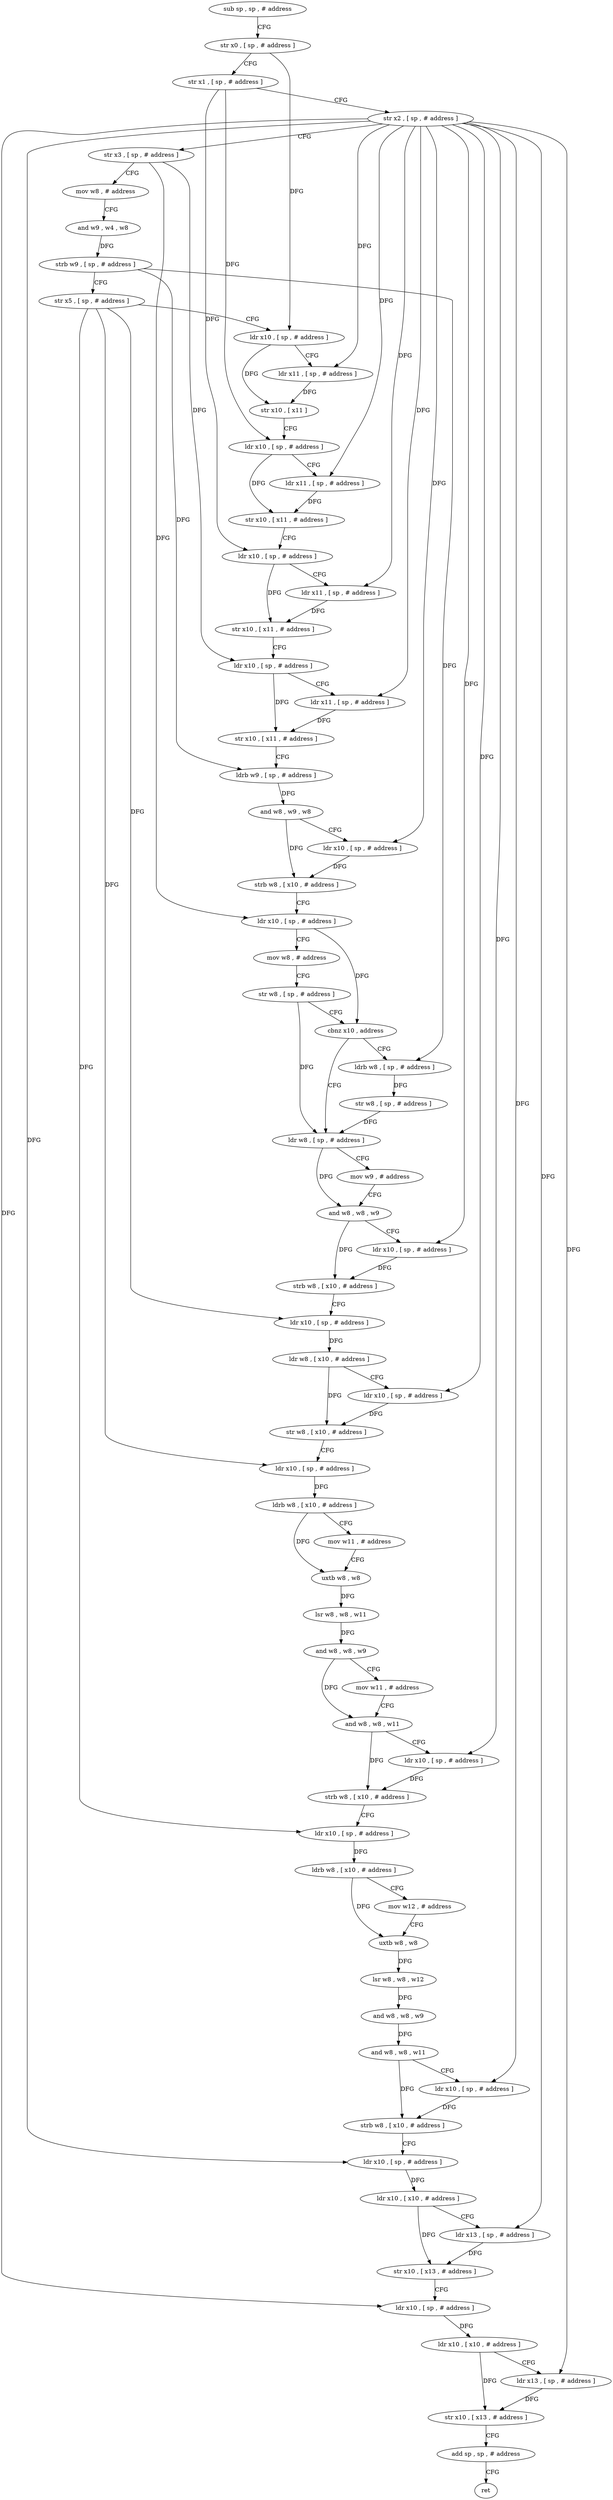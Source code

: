 digraph "func" {
"4241520" [label = "sub sp , sp , # address" ]
"4241524" [label = "str x0 , [ sp , # address ]" ]
"4241528" [label = "str x1 , [ sp , # address ]" ]
"4241532" [label = "str x2 , [ sp , # address ]" ]
"4241536" [label = "str x3 , [ sp , # address ]" ]
"4241540" [label = "mov w8 , # address" ]
"4241544" [label = "and w9 , w4 , w8" ]
"4241548" [label = "strb w9 , [ sp , # address ]" ]
"4241552" [label = "str x5 , [ sp , # address ]" ]
"4241556" [label = "ldr x10 , [ sp , # address ]" ]
"4241560" [label = "ldr x11 , [ sp , # address ]" ]
"4241564" [label = "str x10 , [ x11 ]" ]
"4241568" [label = "ldr x10 , [ sp , # address ]" ]
"4241572" [label = "ldr x11 , [ sp , # address ]" ]
"4241576" [label = "str x10 , [ x11 , # address ]" ]
"4241580" [label = "ldr x10 , [ sp , # address ]" ]
"4241584" [label = "ldr x11 , [ sp , # address ]" ]
"4241588" [label = "str x10 , [ x11 , # address ]" ]
"4241592" [label = "ldr x10 , [ sp , # address ]" ]
"4241596" [label = "ldr x11 , [ sp , # address ]" ]
"4241600" [label = "str x10 , [ x11 , # address ]" ]
"4241604" [label = "ldrb w9 , [ sp , # address ]" ]
"4241608" [label = "and w8 , w9 , w8" ]
"4241612" [label = "ldr x10 , [ sp , # address ]" ]
"4241616" [label = "strb w8 , [ x10 , # address ]" ]
"4241620" [label = "ldr x10 , [ sp , # address ]" ]
"4241624" [label = "mov w8 , # address" ]
"4241628" [label = "str w8 , [ sp , # address ]" ]
"4241632" [label = "cbnz x10 , address" ]
"4241644" [label = "ldr w8 , [ sp , # address ]" ]
"4241636" [label = "ldrb w8 , [ sp , # address ]" ]
"4241648" [label = "mov w9 , # address" ]
"4241652" [label = "and w8 , w8 , w9" ]
"4241656" [label = "ldr x10 , [ sp , # address ]" ]
"4241660" [label = "strb w8 , [ x10 , # address ]" ]
"4241664" [label = "ldr x10 , [ sp , # address ]" ]
"4241668" [label = "ldr w8 , [ x10 , # address ]" ]
"4241672" [label = "ldr x10 , [ sp , # address ]" ]
"4241676" [label = "str w8 , [ x10 , # address ]" ]
"4241680" [label = "ldr x10 , [ sp , # address ]" ]
"4241684" [label = "ldrb w8 , [ x10 , # address ]" ]
"4241688" [label = "mov w11 , # address" ]
"4241692" [label = "uxtb w8 , w8" ]
"4241696" [label = "lsr w8 , w8 , w11" ]
"4241700" [label = "and w8 , w8 , w9" ]
"4241704" [label = "mov w11 , # address" ]
"4241708" [label = "and w8 , w8 , w11" ]
"4241712" [label = "ldr x10 , [ sp , # address ]" ]
"4241716" [label = "strb w8 , [ x10 , # address ]" ]
"4241720" [label = "ldr x10 , [ sp , # address ]" ]
"4241724" [label = "ldrb w8 , [ x10 , # address ]" ]
"4241728" [label = "mov w12 , # address" ]
"4241732" [label = "uxtb w8 , w8" ]
"4241736" [label = "lsr w8 , w8 , w12" ]
"4241740" [label = "and w8 , w8 , w9" ]
"4241744" [label = "and w8 , w8 , w11" ]
"4241748" [label = "ldr x10 , [ sp , # address ]" ]
"4241752" [label = "strb w8 , [ x10 , # address ]" ]
"4241756" [label = "ldr x10 , [ sp , # address ]" ]
"4241760" [label = "ldr x10 , [ x10 , # address ]" ]
"4241764" [label = "ldr x13 , [ sp , # address ]" ]
"4241768" [label = "str x10 , [ x13 , # address ]" ]
"4241772" [label = "ldr x10 , [ sp , # address ]" ]
"4241776" [label = "ldr x10 , [ x10 , # address ]" ]
"4241780" [label = "ldr x13 , [ sp , # address ]" ]
"4241784" [label = "str x10 , [ x13 , # address ]" ]
"4241788" [label = "add sp , sp , # address" ]
"4241792" [label = "ret" ]
"4241640" [label = "str w8 , [ sp , # address ]" ]
"4241520" -> "4241524" [ label = "CFG" ]
"4241524" -> "4241528" [ label = "CFG" ]
"4241524" -> "4241556" [ label = "DFG" ]
"4241528" -> "4241532" [ label = "CFG" ]
"4241528" -> "4241568" [ label = "DFG" ]
"4241528" -> "4241580" [ label = "DFG" ]
"4241532" -> "4241536" [ label = "CFG" ]
"4241532" -> "4241560" [ label = "DFG" ]
"4241532" -> "4241572" [ label = "DFG" ]
"4241532" -> "4241584" [ label = "DFG" ]
"4241532" -> "4241596" [ label = "DFG" ]
"4241532" -> "4241612" [ label = "DFG" ]
"4241532" -> "4241656" [ label = "DFG" ]
"4241532" -> "4241672" [ label = "DFG" ]
"4241532" -> "4241712" [ label = "DFG" ]
"4241532" -> "4241748" [ label = "DFG" ]
"4241532" -> "4241756" [ label = "DFG" ]
"4241532" -> "4241764" [ label = "DFG" ]
"4241532" -> "4241772" [ label = "DFG" ]
"4241532" -> "4241780" [ label = "DFG" ]
"4241536" -> "4241540" [ label = "CFG" ]
"4241536" -> "4241592" [ label = "DFG" ]
"4241536" -> "4241620" [ label = "DFG" ]
"4241540" -> "4241544" [ label = "CFG" ]
"4241544" -> "4241548" [ label = "DFG" ]
"4241548" -> "4241552" [ label = "CFG" ]
"4241548" -> "4241604" [ label = "DFG" ]
"4241548" -> "4241636" [ label = "DFG" ]
"4241552" -> "4241556" [ label = "CFG" ]
"4241552" -> "4241664" [ label = "DFG" ]
"4241552" -> "4241680" [ label = "DFG" ]
"4241552" -> "4241720" [ label = "DFG" ]
"4241556" -> "4241560" [ label = "CFG" ]
"4241556" -> "4241564" [ label = "DFG" ]
"4241560" -> "4241564" [ label = "DFG" ]
"4241564" -> "4241568" [ label = "CFG" ]
"4241568" -> "4241572" [ label = "CFG" ]
"4241568" -> "4241576" [ label = "DFG" ]
"4241572" -> "4241576" [ label = "DFG" ]
"4241576" -> "4241580" [ label = "CFG" ]
"4241580" -> "4241584" [ label = "CFG" ]
"4241580" -> "4241588" [ label = "DFG" ]
"4241584" -> "4241588" [ label = "DFG" ]
"4241588" -> "4241592" [ label = "CFG" ]
"4241592" -> "4241596" [ label = "CFG" ]
"4241592" -> "4241600" [ label = "DFG" ]
"4241596" -> "4241600" [ label = "DFG" ]
"4241600" -> "4241604" [ label = "CFG" ]
"4241604" -> "4241608" [ label = "DFG" ]
"4241608" -> "4241612" [ label = "CFG" ]
"4241608" -> "4241616" [ label = "DFG" ]
"4241612" -> "4241616" [ label = "DFG" ]
"4241616" -> "4241620" [ label = "CFG" ]
"4241620" -> "4241624" [ label = "CFG" ]
"4241620" -> "4241632" [ label = "DFG" ]
"4241624" -> "4241628" [ label = "CFG" ]
"4241628" -> "4241632" [ label = "CFG" ]
"4241628" -> "4241644" [ label = "DFG" ]
"4241632" -> "4241644" [ label = "CFG" ]
"4241632" -> "4241636" [ label = "CFG" ]
"4241644" -> "4241648" [ label = "CFG" ]
"4241644" -> "4241652" [ label = "DFG" ]
"4241636" -> "4241640" [ label = "DFG" ]
"4241648" -> "4241652" [ label = "CFG" ]
"4241652" -> "4241656" [ label = "CFG" ]
"4241652" -> "4241660" [ label = "DFG" ]
"4241656" -> "4241660" [ label = "DFG" ]
"4241660" -> "4241664" [ label = "CFG" ]
"4241664" -> "4241668" [ label = "DFG" ]
"4241668" -> "4241672" [ label = "CFG" ]
"4241668" -> "4241676" [ label = "DFG" ]
"4241672" -> "4241676" [ label = "DFG" ]
"4241676" -> "4241680" [ label = "CFG" ]
"4241680" -> "4241684" [ label = "DFG" ]
"4241684" -> "4241688" [ label = "CFG" ]
"4241684" -> "4241692" [ label = "DFG" ]
"4241688" -> "4241692" [ label = "CFG" ]
"4241692" -> "4241696" [ label = "DFG" ]
"4241696" -> "4241700" [ label = "DFG" ]
"4241700" -> "4241704" [ label = "CFG" ]
"4241700" -> "4241708" [ label = "DFG" ]
"4241704" -> "4241708" [ label = "CFG" ]
"4241708" -> "4241712" [ label = "CFG" ]
"4241708" -> "4241716" [ label = "DFG" ]
"4241712" -> "4241716" [ label = "DFG" ]
"4241716" -> "4241720" [ label = "CFG" ]
"4241720" -> "4241724" [ label = "DFG" ]
"4241724" -> "4241728" [ label = "CFG" ]
"4241724" -> "4241732" [ label = "DFG" ]
"4241728" -> "4241732" [ label = "CFG" ]
"4241732" -> "4241736" [ label = "DFG" ]
"4241736" -> "4241740" [ label = "DFG" ]
"4241740" -> "4241744" [ label = "DFG" ]
"4241744" -> "4241748" [ label = "CFG" ]
"4241744" -> "4241752" [ label = "DFG" ]
"4241748" -> "4241752" [ label = "DFG" ]
"4241752" -> "4241756" [ label = "CFG" ]
"4241756" -> "4241760" [ label = "DFG" ]
"4241760" -> "4241764" [ label = "CFG" ]
"4241760" -> "4241768" [ label = "DFG" ]
"4241764" -> "4241768" [ label = "DFG" ]
"4241768" -> "4241772" [ label = "CFG" ]
"4241772" -> "4241776" [ label = "DFG" ]
"4241776" -> "4241780" [ label = "CFG" ]
"4241776" -> "4241784" [ label = "DFG" ]
"4241780" -> "4241784" [ label = "DFG" ]
"4241784" -> "4241788" [ label = "CFG" ]
"4241788" -> "4241792" [ label = "CFG" ]
"4241640" -> "4241644" [ label = "DFG" ]
}

